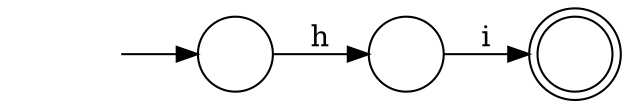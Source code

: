 digraph Automaton {
  rankdir = LR;
  0 [shape=circle,label=""];
  initial [shape=plaintext,label=""];
  initial -> 0
  0 -> 1 [label="h"]
  1 [shape=circle,label=""];
  1 -> 2 [label="i"]
  2 [shape=doublecircle,label=""];
}
